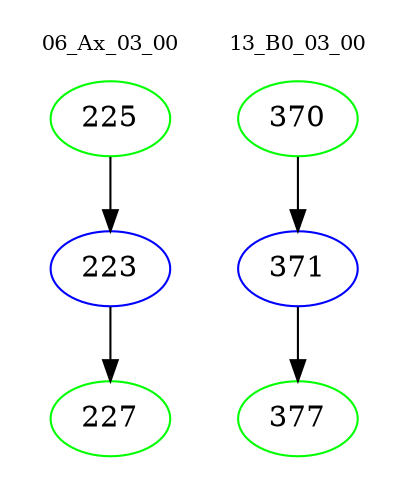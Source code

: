 digraph{
subgraph cluster_0 {
color = white
label = "06_Ax_03_00";
fontsize=10;
T0_225 [label="225", color="green"]
T0_225 -> T0_223 [color="black"]
T0_223 [label="223", color="blue"]
T0_223 -> T0_227 [color="black"]
T0_227 [label="227", color="green"]
}
subgraph cluster_1 {
color = white
label = "13_B0_03_00";
fontsize=10;
T1_370 [label="370", color="green"]
T1_370 -> T1_371 [color="black"]
T1_371 [label="371", color="blue"]
T1_371 -> T1_377 [color="black"]
T1_377 [label="377", color="green"]
}
}
